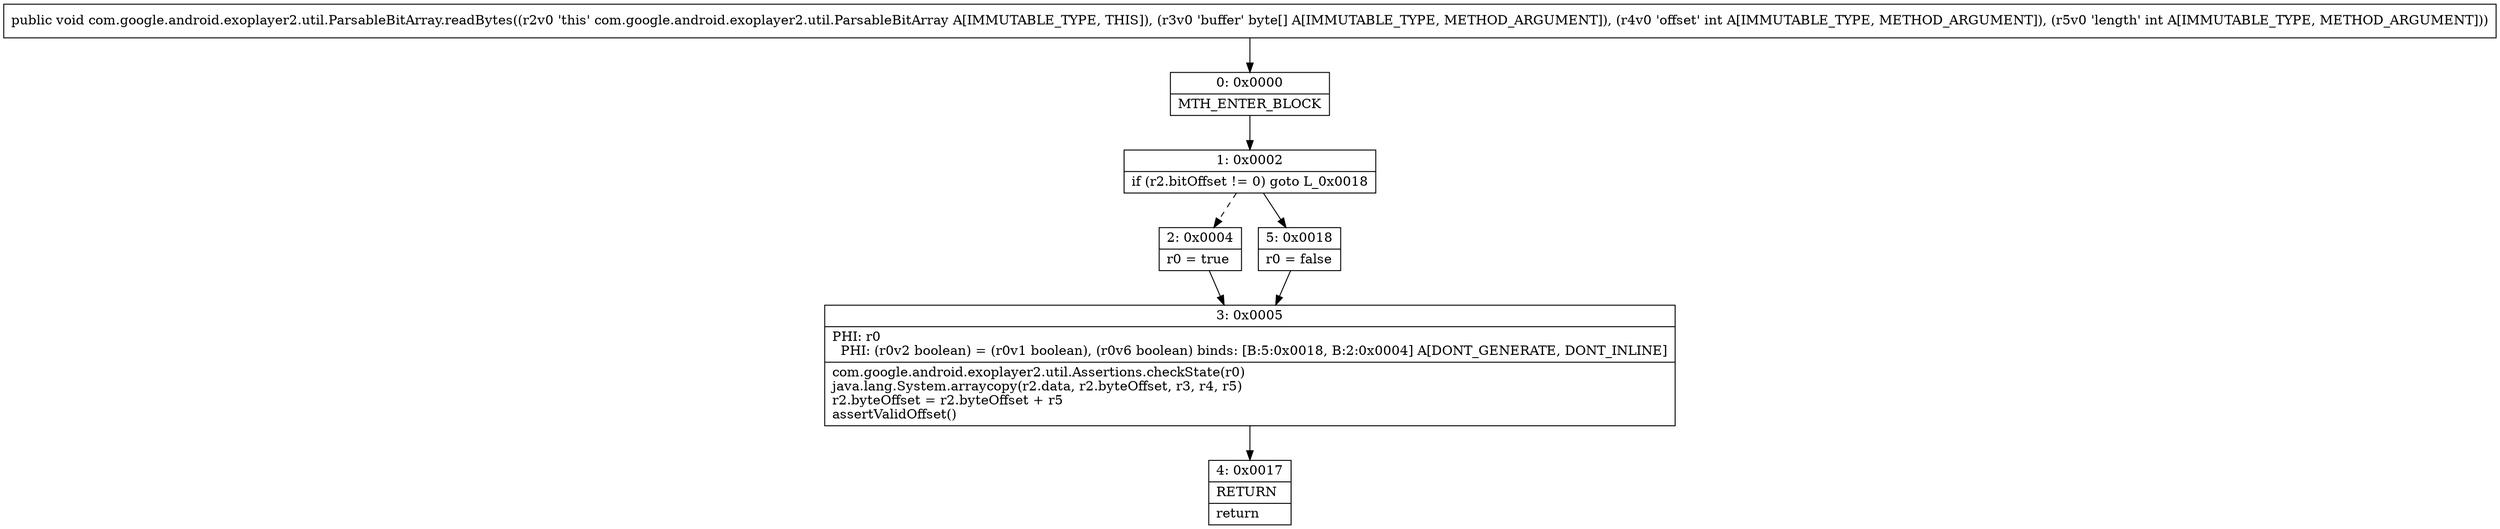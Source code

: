 digraph "CFG forcom.google.android.exoplayer2.util.ParsableBitArray.readBytes([BII)V" {
Node_0 [shape=record,label="{0\:\ 0x0000|MTH_ENTER_BLOCK\l}"];
Node_1 [shape=record,label="{1\:\ 0x0002|if (r2.bitOffset != 0) goto L_0x0018\l}"];
Node_2 [shape=record,label="{2\:\ 0x0004|r0 = true\l}"];
Node_3 [shape=record,label="{3\:\ 0x0005|PHI: r0 \l  PHI: (r0v2 boolean) = (r0v1 boolean), (r0v6 boolean) binds: [B:5:0x0018, B:2:0x0004] A[DONT_GENERATE, DONT_INLINE]\l|com.google.android.exoplayer2.util.Assertions.checkState(r0)\ljava.lang.System.arraycopy(r2.data, r2.byteOffset, r3, r4, r5)\lr2.byteOffset = r2.byteOffset + r5\lassertValidOffset()\l}"];
Node_4 [shape=record,label="{4\:\ 0x0017|RETURN\l|return\l}"];
Node_5 [shape=record,label="{5\:\ 0x0018|r0 = false\l}"];
MethodNode[shape=record,label="{public void com.google.android.exoplayer2.util.ParsableBitArray.readBytes((r2v0 'this' com.google.android.exoplayer2.util.ParsableBitArray A[IMMUTABLE_TYPE, THIS]), (r3v0 'buffer' byte[] A[IMMUTABLE_TYPE, METHOD_ARGUMENT]), (r4v0 'offset' int A[IMMUTABLE_TYPE, METHOD_ARGUMENT]), (r5v0 'length' int A[IMMUTABLE_TYPE, METHOD_ARGUMENT])) }"];
MethodNode -> Node_0;
Node_0 -> Node_1;
Node_1 -> Node_2[style=dashed];
Node_1 -> Node_5;
Node_2 -> Node_3;
Node_3 -> Node_4;
Node_5 -> Node_3;
}

